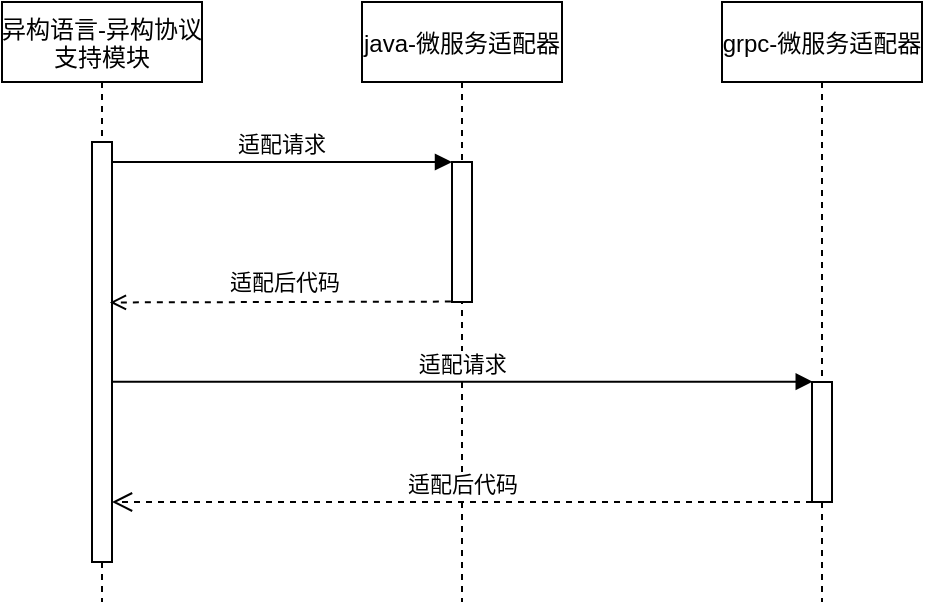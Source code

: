 <mxfile version="19.0.0" type="github">
  <diagram id="kgpKYQtTHZ0yAKxKKP6v" name="Page-1">
    <mxGraphModel dx="677" dy="374" grid="1" gridSize="10" guides="0" tooltips="1" connect="1" arrows="1" fold="1" page="1" pageScale="1" pageWidth="850" pageHeight="1100" math="0" shadow="0">
      <root>
        <mxCell id="0" />
        <mxCell id="1" parent="0" />
        <mxCell id="6-Y-gYh9UewaAwG9Rqy2-4" value="" style="group" vertex="1" connectable="0" parent="1">
          <mxGeometry x="120" y="80" width="460" height="300" as="geometry" />
        </mxCell>
        <mxCell id="3nuBFxr9cyL0pnOWT2aG-1" value="异构语言-异构协议&#xa;支持模块" style="shape=umlLifeline;perimeter=lifelinePerimeter;container=1;collapsible=0;recursiveResize=0;rounded=0;shadow=0;strokeWidth=1;" parent="6-Y-gYh9UewaAwG9Rqy2-4" vertex="1">
          <mxGeometry width="100" height="300" as="geometry" />
        </mxCell>
        <mxCell id="3nuBFxr9cyL0pnOWT2aG-2" value="" style="points=[];perimeter=orthogonalPerimeter;rounded=0;shadow=0;strokeWidth=1;" parent="3nuBFxr9cyL0pnOWT2aG-1" vertex="1">
          <mxGeometry x="45" y="70" width="10" height="210" as="geometry" />
        </mxCell>
        <mxCell id="3nuBFxr9cyL0pnOWT2aG-5" value="java-微服务适配器" style="shape=umlLifeline;perimeter=lifelinePerimeter;container=1;collapsible=0;recursiveResize=0;rounded=0;shadow=0;strokeWidth=1;" parent="6-Y-gYh9UewaAwG9Rqy2-4" vertex="1">
          <mxGeometry x="180" width="100" height="300" as="geometry" />
        </mxCell>
        <mxCell id="3nuBFxr9cyL0pnOWT2aG-6" value="" style="points=[];perimeter=orthogonalPerimeter;rounded=0;shadow=0;strokeWidth=1;" parent="3nuBFxr9cyL0pnOWT2aG-5" vertex="1">
          <mxGeometry x="45" y="80" width="10" height="70" as="geometry" />
        </mxCell>
        <mxCell id="3nuBFxr9cyL0pnOWT2aG-8" value="适配请求" style="verticalAlign=bottom;endArrow=block;entryX=0;entryY=0;shadow=0;strokeWidth=1;" parent="6-Y-gYh9UewaAwG9Rqy2-4" source="3nuBFxr9cyL0pnOWT2aG-2" target="3nuBFxr9cyL0pnOWT2aG-6" edge="1">
          <mxGeometry relative="1" as="geometry">
            <mxPoint x="155" y="80" as="sourcePoint" />
          </mxGeometry>
        </mxCell>
        <mxCell id="V2vvzhuTbq-Vw8LqH39d-1" value="grpc-微服务适配器" style="shape=umlLifeline;perimeter=lifelinePerimeter;container=1;collapsible=0;recursiveResize=0;rounded=0;shadow=0;strokeWidth=1;" parent="6-Y-gYh9UewaAwG9Rqy2-4" vertex="1">
          <mxGeometry x="360" width="100" height="300" as="geometry" />
        </mxCell>
        <mxCell id="V2vvzhuTbq-Vw8LqH39d-2" value="" style="points=[];perimeter=orthogonalPerimeter;rounded=0;shadow=0;strokeWidth=1;" parent="V2vvzhuTbq-Vw8LqH39d-1" vertex="1">
          <mxGeometry x="45" y="190" width="10" height="60" as="geometry" />
        </mxCell>
        <mxCell id="V2vvzhuTbq-Vw8LqH39d-5" value="适配后代码" style="html=1;verticalAlign=bottom;endArrow=open;dashed=1;endSize=8;rounded=0;" parent="6-Y-gYh9UewaAwG9Rqy2-4" source="V2vvzhuTbq-Vw8LqH39d-2" target="3nuBFxr9cyL0pnOWT2aG-2" edge="1">
          <mxGeometry relative="1" as="geometry">
            <mxPoint x="270" y="250" as="sourcePoint" />
            <mxPoint x="94.8" y="257.28" as="targetPoint" />
            <Array as="points">
              <mxPoint x="90" y="250" />
            </Array>
          </mxGeometry>
        </mxCell>
        <mxCell id="6-Y-gYh9UewaAwG9Rqy2-1" value="" style="endArrow=open;html=1;rounded=0;dashed=1;endFill=0;exitX=-0.057;exitY=0.997;exitDx=0;exitDy=0;exitPerimeter=0;entryX=0.895;entryY=0.382;entryDx=0;entryDy=0;entryPerimeter=0;" edge="1" parent="6-Y-gYh9UewaAwG9Rqy2-4" source="3nuBFxr9cyL0pnOWT2aG-6" target="3nuBFxr9cyL0pnOWT2aG-2">
          <mxGeometry width="50" height="50" relative="1" as="geometry">
            <mxPoint x="-80" y="240" as="sourcePoint" />
            <mxPoint x="-30" y="190" as="targetPoint" />
          </mxGeometry>
        </mxCell>
        <mxCell id="6-Y-gYh9UewaAwG9Rqy2-2" value="适配后代码" style="edgeLabel;html=1;align=center;verticalAlign=middle;resizable=0;points=[];" vertex="1" connectable="0" parent="6-Y-gYh9UewaAwG9Rqy2-1">
          <mxGeometry x="-0.168" y="1" relative="1" as="geometry">
            <mxPoint x="-13" y="-11" as="offset" />
          </mxGeometry>
        </mxCell>
        <mxCell id="6-Y-gYh9UewaAwG9Rqy2-3" value="适配请求" style="verticalAlign=bottom;endArrow=block;shadow=0;strokeWidth=1;entryX=0.038;entryY=-0.003;entryDx=0;entryDy=0;entryPerimeter=0;exitX=1.038;exitY=0.571;exitDx=0;exitDy=0;exitPerimeter=0;" edge="1" parent="6-Y-gYh9UewaAwG9Rqy2-4" source="3nuBFxr9cyL0pnOWT2aG-2" target="V2vvzhuTbq-Vw8LqH39d-2">
          <mxGeometry relative="1" as="geometry">
            <mxPoint x="30" y="340" as="sourcePoint" />
            <mxPoint x="389.5" y="340" as="targetPoint" />
          </mxGeometry>
        </mxCell>
      </root>
    </mxGraphModel>
  </diagram>
</mxfile>
